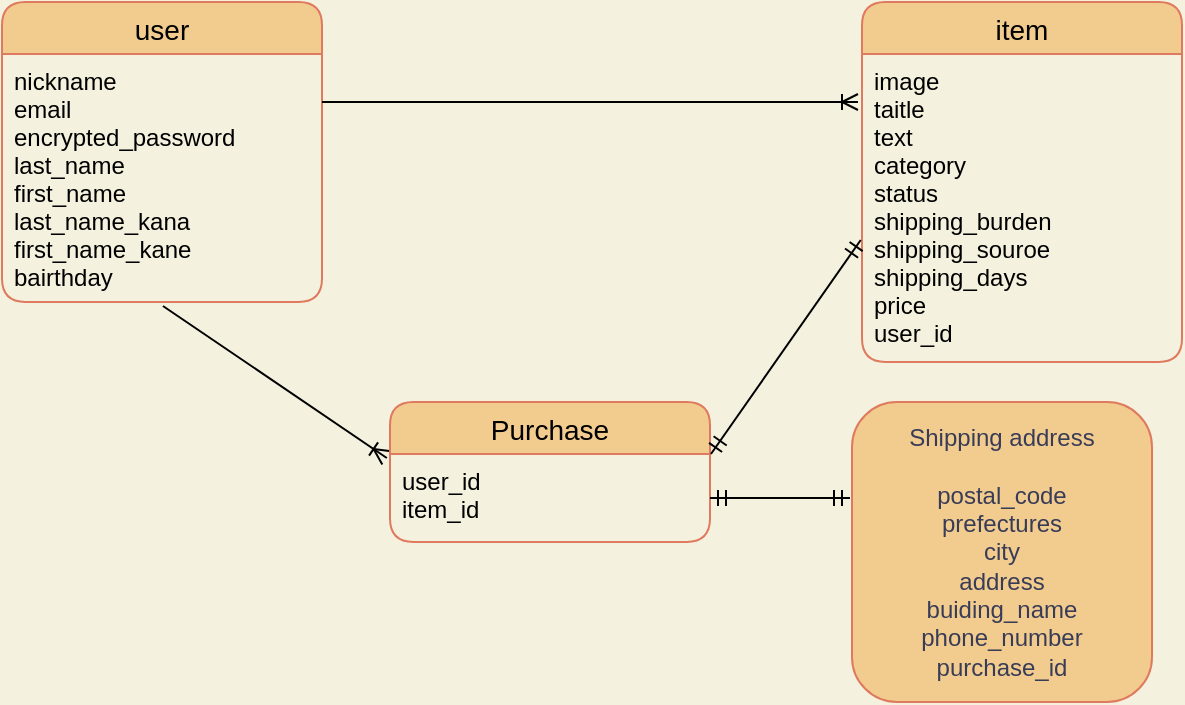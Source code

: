 <mxfile version="13.6.5">
    <diagram id="o7nY4c-WHq5G9mTGwWsV" name="ページ1">
        <mxGraphModel dx="768" dy="501" grid="1" gridSize="10" guides="1" tooltips="1" connect="1" arrows="1" fold="1" page="1" pageScale="1" pageWidth="827" pageHeight="1169" background="#F4F1DE" math="0" shadow="0">
            <root>
                <mxCell id="0"/>
                <mxCell id="1" parent="0"/>
                <mxCell id="4" value="Shipping address&lt;br&gt;&lt;br&gt;postal_code&lt;br&gt;prefectures&lt;br&gt;city&lt;br&gt;address&lt;br&gt;buiding_name&lt;br&gt;phone_number&lt;br&gt;purchase_id" style="whiteSpace=wrap;html=1;aspect=fixed;fillColor=#F2CC8F;strokeColor=#E07A5F;fontColor=#393C56;rounded=1;" vertex="1" parent="1">
                    <mxGeometry x="565" y="240" width="150" height="150" as="geometry"/>
                </mxCell>
                <mxCell id="31" style="edgeStyle=none;rounded=1;sketch=0;orthogonalLoop=1;jettySize=auto;html=1;exitX=0.5;exitY=0;exitDx=0;exitDy=0;sourcePerimeterSpacing=0;endSize=6;strokeColor=#f0f0f0;strokeWidth=1;fillColor=#F2CC8F;fontColor=#000000;" edge="1" parent="1" source="26" target="26">
                    <mxGeometry relative="1" as="geometry"/>
                </mxCell>
                <mxCell id="22" value="user" style="swimlane;fontStyle=0;childLayout=stackLayout;horizontal=1;startSize=26;horizontalStack=0;resizeParent=1;resizeParentMax=0;resizeLast=0;collapsible=1;marginBottom=0;align=center;fontSize=14;rounded=1;sketch=0;strokeColor=#E07A5F;fillColor=#F2CC8F;fontColor=#000000;" vertex="1" parent="1">
                    <mxGeometry x="140" y="40" width="160" height="150" as="geometry"/>
                </mxCell>
                <mxCell id="24" value="nickname&#10;email&#10;encrypted_password&#10;last_name&#10;first_name&#10;last_name_kana&#10;first_name_kane&#10;bairthday" style="text;strokeColor=none;fillColor=none;spacingLeft=4;spacingRight=4;overflow=hidden;rotatable=0;points=[[0,0.5],[1,0.5]];portConstraint=eastwest;fontSize=12;fontColor=#000000;" vertex="1" parent="22">
                    <mxGeometry y="26" width="160" height="124" as="geometry"/>
                </mxCell>
                <mxCell id="18" value="item" style="swimlane;fontStyle=0;childLayout=stackLayout;horizontal=1;startSize=26;horizontalStack=0;resizeParent=1;resizeParentMax=0;resizeLast=0;collapsible=1;marginBottom=0;align=center;fontSize=14;rounded=1;sketch=0;strokeColor=#E07A5F;fillColor=#F2CC8F;fontColor=#000000;" vertex="1" parent="1">
                    <mxGeometry x="570" y="40" width="160" height="180" as="geometry"/>
                </mxCell>
                <mxCell id="20" value="image&#10;taitle&#10;text&#10;category&#10;status&#10;shipping_burden&#10;shipping_souroe&#10;shipping_days&#10;price&#10;user_id" style="text;strokeColor=none;fillColor=none;spacingLeft=4;spacingRight=4;overflow=hidden;rotatable=0;points=[[0,0.5],[1,0.5]];portConstraint=eastwest;fontSize=12;fontColor=#000000;" vertex="1" parent="18">
                    <mxGeometry y="26" width="160" height="154" as="geometry"/>
                </mxCell>
                <mxCell id="32" value="" style="edgeStyle=entityRelationEdgeStyle;fontSize=12;html=1;endArrow=ERoneToMany;strokeWidth=1;fillColor=#F2CC8F;strokeColor=#000000;" edge="1" parent="1">
                    <mxGeometry width="100" height="100" relative="1" as="geometry">
                        <mxPoint x="300" y="90" as="sourcePoint"/>
                        <mxPoint x="568" y="90" as="targetPoint"/>
                    </mxGeometry>
                </mxCell>
                <mxCell id="33" value="" style="fontSize=12;html=1;endArrow=ERoneToMany;strokeColor=#000000;strokeWidth=1;fillColor=#F2CC8F;exitX=0.503;exitY=1.016;exitDx=0;exitDy=0;exitPerimeter=0;entryX=-0.01;entryY=0.045;entryDx=0;entryDy=0;entryPerimeter=0;" edge="1" parent="1" source="24" target="27">
                    <mxGeometry width="100" height="100" relative="1" as="geometry">
                        <mxPoint x="390" y="270" as="sourcePoint"/>
                        <mxPoint x="490" y="170" as="targetPoint"/>
                    </mxGeometry>
                </mxCell>
                <mxCell id="26" value="Purchase" style="swimlane;fontStyle=0;childLayout=stackLayout;horizontal=1;startSize=26;horizontalStack=0;resizeParent=1;resizeParentMax=0;resizeLast=0;collapsible=1;marginBottom=0;align=center;fontSize=14;rounded=1;sketch=0;strokeColor=#E07A5F;fillColor=#F2CC8F;fontColor=#000000;" vertex="1" parent="1">
                    <mxGeometry x="334" y="240" width="160" height="70" as="geometry"/>
                </mxCell>
                <mxCell id="27" value="user_id&#10;item_id" style="text;strokeColor=none;fillColor=none;spacingLeft=4;spacingRight=4;overflow=hidden;rotatable=0;points=[[0,0.5],[1,0.5]];portConstraint=eastwest;fontSize=12;fontColor=#000000;" vertex="1" parent="26">
                    <mxGeometry y="26" width="160" height="44" as="geometry"/>
                </mxCell>
                <mxCell id="34" value="" style="fontSize=12;html=1;endArrow=ERmandOne;startArrow=ERmandOne;strokeColor=#000000;strokeWidth=1;fillColor=#F2CC8F;entryX=-0.004;entryY=0.604;entryDx=0;entryDy=0;entryPerimeter=0;exitX=1.003;exitY=0;exitDx=0;exitDy=0;exitPerimeter=0;" edge="1" parent="1" source="27" target="20">
                    <mxGeometry width="100" height="100" relative="1" as="geometry">
                        <mxPoint x="390" y="270" as="sourcePoint"/>
                        <mxPoint x="490" y="170" as="targetPoint"/>
                    </mxGeometry>
                </mxCell>
                <mxCell id="35" value="" style="fontSize=12;html=1;endArrow=ERmandOne;startArrow=ERmandOne;strokeColor=#000000;strokeWidth=1;fillColor=#F2CC8F;exitX=1;exitY=0.5;exitDx=0;exitDy=0;" edge="1" parent="1" source="27">
                    <mxGeometry width="100" height="100" relative="1" as="geometry">
                        <mxPoint x="390" y="270" as="sourcePoint"/>
                        <mxPoint x="564" y="288" as="targetPoint"/>
                    </mxGeometry>
                </mxCell>
            </root>
        </mxGraphModel>
    </diagram>
</mxfile>